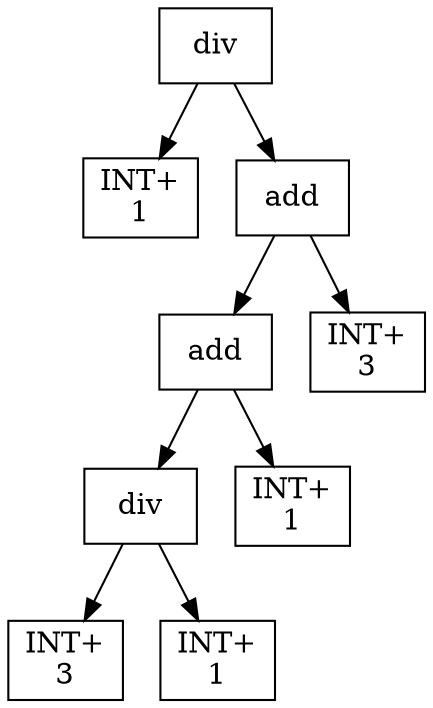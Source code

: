 digraph expr {
  node [shape=box];
  n1 [label="div"];
  n2 [label="INT+\n1"];
  n3 [label="add"];
  n4 [label="add"];
  n5 [label="div"];
  n6 [label="INT+\n3"];
  n7 [label="INT+\n1"];
  n5 -> n6;
  n5 -> n7;
  n8 [label="INT+\n1"];
  n4 -> n5;
  n4 -> n8;
  n9 [label="INT+\n3"];
  n3 -> n4;
  n3 -> n9;
  n1 -> n2;
  n1 -> n3;
}